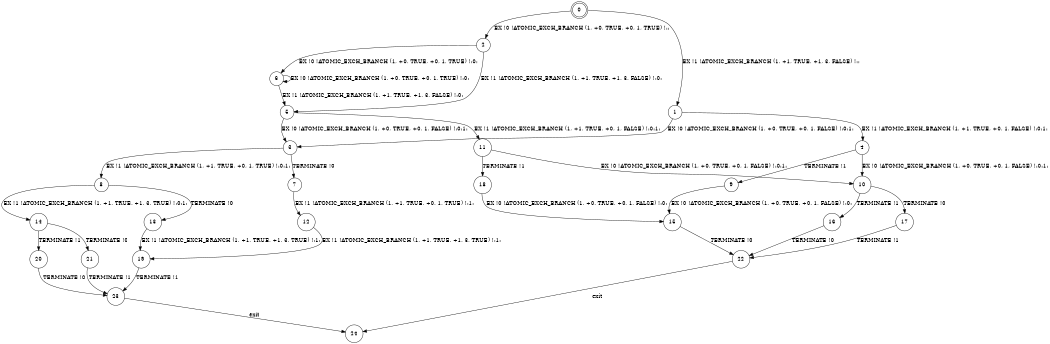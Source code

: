 digraph BCG {
size = "7, 10.5";
center = TRUE;
node [shape = circle];
0 [peripheries = 2];
0 -> 1 [label = "EX !1 !ATOMIC_EXCH_BRANCH (1, +1, TRUE, +1, 3, FALSE) !::"];
0 -> 2 [label = "EX !0 !ATOMIC_EXCH_BRANCH (1, +0, TRUE, +0, 1, TRUE) !::"];
1 -> 3 [label = "EX !0 !ATOMIC_EXCH_BRANCH (1, +0, TRUE, +0, 1, FALSE) !:0:1:"];
1 -> 4 [label = "EX !1 !ATOMIC_EXCH_BRANCH (1, +1, TRUE, +0, 1, FALSE) !:0:1:"];
2 -> 5 [label = "EX !1 !ATOMIC_EXCH_BRANCH (1, +1, TRUE, +1, 3, FALSE) !:0:"];
2 -> 6 [label = "EX !0 !ATOMIC_EXCH_BRANCH (1, +0, TRUE, +0, 1, TRUE) !:0:"];
3 -> 7 [label = "TERMINATE !0"];
3 -> 8 [label = "EX !1 !ATOMIC_EXCH_BRANCH (1, +1, TRUE, +0, 1, TRUE) !:0:1:"];
4 -> 9 [label = "TERMINATE !1"];
4 -> 10 [label = "EX !0 !ATOMIC_EXCH_BRANCH (1, +0, TRUE, +0, 1, FALSE) !:0:1:"];
5 -> 11 [label = "EX !1 !ATOMIC_EXCH_BRANCH (1, +1, TRUE, +0, 1, FALSE) !:0:1:"];
5 -> 3 [label = "EX !0 !ATOMIC_EXCH_BRANCH (1, +0, TRUE, +0, 1, FALSE) !:0:1:"];
6 -> 5 [label = "EX !1 !ATOMIC_EXCH_BRANCH (1, +1, TRUE, +1, 3, FALSE) !:0:"];
6 -> 6 [label = "EX !0 !ATOMIC_EXCH_BRANCH (1, +0, TRUE, +0, 1, TRUE) !:0:"];
7 -> 12 [label = "EX !1 !ATOMIC_EXCH_BRANCH (1, +1, TRUE, +0, 1, TRUE) !:1:"];
8 -> 13 [label = "TERMINATE !0"];
8 -> 14 [label = "EX !1 !ATOMIC_EXCH_BRANCH (1, +1, TRUE, +1, 3, TRUE) !:0:1:"];
9 -> 15 [label = "EX !0 !ATOMIC_EXCH_BRANCH (1, +0, TRUE, +0, 1, FALSE) !:0:"];
10 -> 16 [label = "TERMINATE !1"];
10 -> 17 [label = "TERMINATE !0"];
11 -> 18 [label = "TERMINATE !1"];
11 -> 10 [label = "EX !0 !ATOMIC_EXCH_BRANCH (1, +0, TRUE, +0, 1, FALSE) !:0:1:"];
12 -> 19 [label = "EX !1 !ATOMIC_EXCH_BRANCH (1, +1, TRUE, +1, 3, TRUE) !:1:"];
13 -> 19 [label = "EX !1 !ATOMIC_EXCH_BRANCH (1, +1, TRUE, +1, 3, TRUE) !:1:"];
14 -> 20 [label = "TERMINATE !1"];
14 -> 21 [label = "TERMINATE !0"];
15 -> 22 [label = "TERMINATE !0"];
16 -> 22 [label = "TERMINATE !0"];
17 -> 22 [label = "TERMINATE !1"];
18 -> 15 [label = "EX !0 !ATOMIC_EXCH_BRANCH (1, +0, TRUE, +0, 1, FALSE) !:0:"];
19 -> 23 [label = "TERMINATE !1"];
20 -> 23 [label = "TERMINATE !0"];
21 -> 23 [label = "TERMINATE !1"];
22 -> 24 [label = "exit"];
23 -> 24 [label = "exit"];
}
